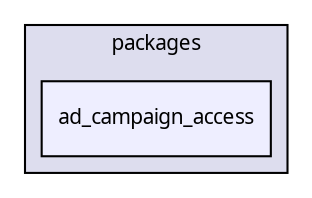 digraph "packages/ad/packages/ad_campaign/packages/ad_campaign_access/" {
  compound=true
  node [ fontsize="10", fontname="FreeSans.ttf"];
  edge [ labelfontsize="10", labelfontname="FreeSans.ttf"];
  subgraph clusterdir_9ac40cd1f0b9e5e6493c293eb817ce65 {
    graph [ bgcolor="#ddddee", pencolor="black", label="packages" fontname="FreeSans.ttf", fontsize="10", URL="dir_9ac40cd1f0b9e5e6493c293eb817ce65.html"]
  dir_3848d7282f6c72f9d7728306147243fa [shape=box, label="ad_campaign_access", style="filled", fillcolor="#eeeeff", pencolor="black", URL="dir_3848d7282f6c72f9d7728306147243fa.html"];
  }
}
